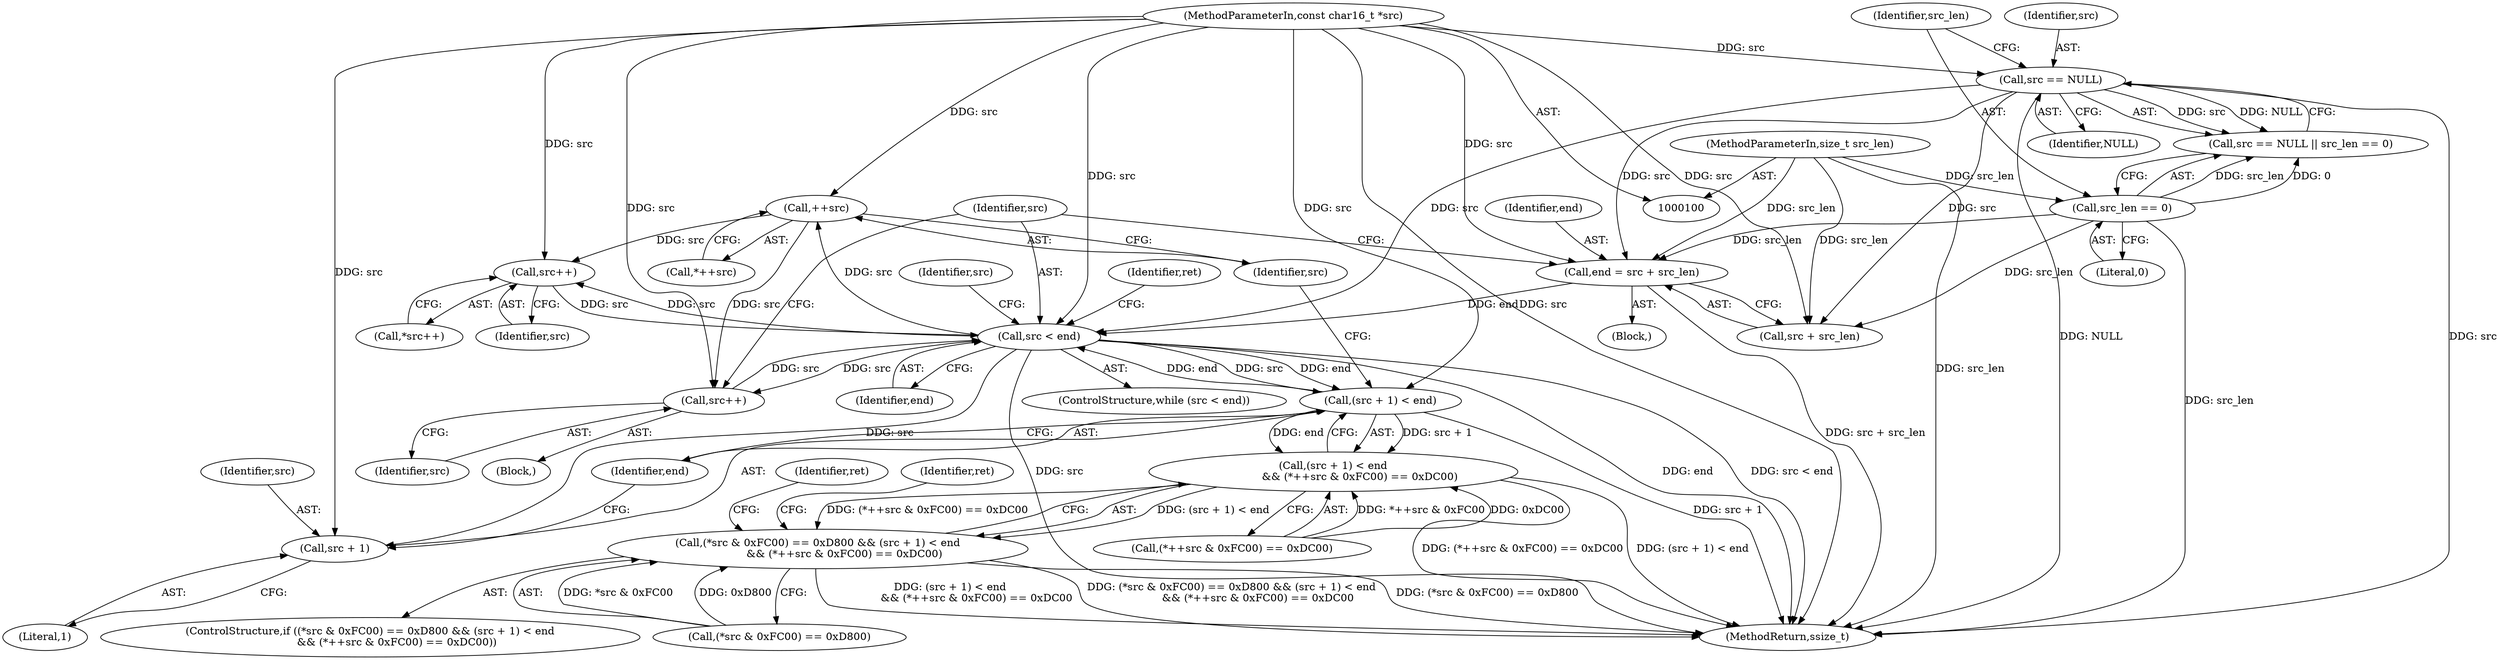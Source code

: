 digraph "1_Android_ecf5fd58a8f50362ce9e8d4245a33d56f29f142b_2@pointer" {
"1000147" [label="(Call,++src)"];
"1000101" [label="(MethodParameterIn,const char16_t *src)"];
"1000126" [label="(Call,src < end)"];
"1000165" [label="(Call,src++)"];
"1000147" [label="(Call,++src)"];
"1000155" [label="(Call,src++)"];
"1000106" [label="(Call,src == NULL)"];
"1000120" [label="(Call,end = src + src_len)"];
"1000109" [label="(Call,src_len == 0)"];
"1000102" [label="(MethodParameterIn,size_t src_len)"];
"1000139" [label="(Call,(src + 1) < end)"];
"1000138" [label="(Call,(src + 1) < end\n                && (*++src & 0xFC00) == 0xDC00)"];
"1000131" [label="(Call,(*src & 0xFC00) == 0xD800 && (src + 1) < end\n                && (*++src & 0xFC00) == 0xDC00)"];
"1000140" [label="(Call,src + 1)"];
"1000125" [label="(ControlStructure,while (src < end))"];
"1000164" [label="(Call,*src++)"];
"1000138" [label="(Call,(src + 1) < end\n                && (*++src & 0xFC00) == 0xDC00)"];
"1000165" [label="(Call,src++)"];
"1000160" [label="(Identifier,ret)"];
"1000155" [label="(Call,src++)"];
"1000153" [label="(Identifier,ret)"];
"1000141" [label="(Identifier,src)"];
"1000156" [label="(Identifier,src)"];
"1000122" [label="(Call,src + src_len)"];
"1000146" [label="(Call,*++src)"];
"1000127" [label="(Identifier,src)"];
"1000144" [label="(Call,(*++src & 0xFC00) == 0xDC00)"];
"1000106" [label="(Call,src == NULL)"];
"1000151" [label="(Block,)"];
"1000103" [label="(Block,)"];
"1000110" [label="(Identifier,src_len)"];
"1000126" [label="(Call,src < end)"];
"1000109" [label="(Call,src_len == 0)"];
"1000148" [label="(Identifier,src)"];
"1000147" [label="(Call,++src)"];
"1000142" [label="(Literal,1)"];
"1000107" [label="(Identifier,src)"];
"1000120" [label="(Call,end = src + src_len)"];
"1000169" [label="(MethodReturn,ssize_t)"];
"1000108" [label="(Identifier,NULL)"];
"1000140" [label="(Call,src + 1)"];
"1000131" [label="(Call,(*src & 0xFC00) == 0xD800 && (src + 1) < end\n                && (*++src & 0xFC00) == 0xDC00)"];
"1000130" [label="(ControlStructure,if ((*src & 0xFC00) == 0xD800 && (src + 1) < end\n                && (*++src & 0xFC00) == 0xDC00))"];
"1000121" [label="(Identifier,end)"];
"1000132" [label="(Call,(*src & 0xFC00) == 0xD800)"];
"1000143" [label="(Identifier,end)"];
"1000139" [label="(Call,(src + 1) < end)"];
"1000128" [label="(Identifier,end)"];
"1000102" [label="(MethodParameterIn,size_t src_len)"];
"1000101" [label="(MethodParameterIn,const char16_t *src)"];
"1000168" [label="(Identifier,ret)"];
"1000111" [label="(Literal,0)"];
"1000166" [label="(Identifier,src)"];
"1000105" [label="(Call,src == NULL || src_len == 0)"];
"1000135" [label="(Identifier,src)"];
"1000147" -> "1000146"  [label="AST: "];
"1000147" -> "1000148"  [label="CFG: "];
"1000148" -> "1000147"  [label="AST: "];
"1000146" -> "1000147"  [label="CFG: "];
"1000101" -> "1000147"  [label="DDG: src"];
"1000126" -> "1000147"  [label="DDG: src"];
"1000147" -> "1000155"  [label="DDG: src"];
"1000147" -> "1000165"  [label="DDG: src"];
"1000101" -> "1000100"  [label="AST: "];
"1000101" -> "1000169"  [label="DDG: src"];
"1000101" -> "1000106"  [label="DDG: src"];
"1000101" -> "1000120"  [label="DDG: src"];
"1000101" -> "1000122"  [label="DDG: src"];
"1000101" -> "1000126"  [label="DDG: src"];
"1000101" -> "1000139"  [label="DDG: src"];
"1000101" -> "1000140"  [label="DDG: src"];
"1000101" -> "1000155"  [label="DDG: src"];
"1000101" -> "1000165"  [label="DDG: src"];
"1000126" -> "1000125"  [label="AST: "];
"1000126" -> "1000128"  [label="CFG: "];
"1000127" -> "1000126"  [label="AST: "];
"1000128" -> "1000126"  [label="AST: "];
"1000135" -> "1000126"  [label="CFG: "];
"1000168" -> "1000126"  [label="CFG: "];
"1000126" -> "1000169"  [label="DDG: src < end"];
"1000126" -> "1000169"  [label="DDG: src"];
"1000126" -> "1000169"  [label="DDG: end"];
"1000165" -> "1000126"  [label="DDG: src"];
"1000155" -> "1000126"  [label="DDG: src"];
"1000106" -> "1000126"  [label="DDG: src"];
"1000120" -> "1000126"  [label="DDG: end"];
"1000139" -> "1000126"  [label="DDG: end"];
"1000126" -> "1000139"  [label="DDG: src"];
"1000126" -> "1000139"  [label="DDG: end"];
"1000126" -> "1000140"  [label="DDG: src"];
"1000126" -> "1000155"  [label="DDG: src"];
"1000126" -> "1000165"  [label="DDG: src"];
"1000165" -> "1000164"  [label="AST: "];
"1000165" -> "1000166"  [label="CFG: "];
"1000166" -> "1000165"  [label="AST: "];
"1000164" -> "1000165"  [label="CFG: "];
"1000155" -> "1000151"  [label="AST: "];
"1000155" -> "1000156"  [label="CFG: "];
"1000156" -> "1000155"  [label="AST: "];
"1000127" -> "1000155"  [label="CFG: "];
"1000106" -> "1000105"  [label="AST: "];
"1000106" -> "1000108"  [label="CFG: "];
"1000107" -> "1000106"  [label="AST: "];
"1000108" -> "1000106"  [label="AST: "];
"1000110" -> "1000106"  [label="CFG: "];
"1000105" -> "1000106"  [label="CFG: "];
"1000106" -> "1000169"  [label="DDG: NULL"];
"1000106" -> "1000169"  [label="DDG: src"];
"1000106" -> "1000105"  [label="DDG: src"];
"1000106" -> "1000105"  [label="DDG: NULL"];
"1000106" -> "1000120"  [label="DDG: src"];
"1000106" -> "1000122"  [label="DDG: src"];
"1000120" -> "1000103"  [label="AST: "];
"1000120" -> "1000122"  [label="CFG: "];
"1000121" -> "1000120"  [label="AST: "];
"1000122" -> "1000120"  [label="AST: "];
"1000127" -> "1000120"  [label="CFG: "];
"1000120" -> "1000169"  [label="DDG: src + src_len"];
"1000109" -> "1000120"  [label="DDG: src_len"];
"1000102" -> "1000120"  [label="DDG: src_len"];
"1000109" -> "1000105"  [label="AST: "];
"1000109" -> "1000111"  [label="CFG: "];
"1000110" -> "1000109"  [label="AST: "];
"1000111" -> "1000109"  [label="AST: "];
"1000105" -> "1000109"  [label="CFG: "];
"1000109" -> "1000169"  [label="DDG: src_len"];
"1000109" -> "1000105"  [label="DDG: src_len"];
"1000109" -> "1000105"  [label="DDG: 0"];
"1000102" -> "1000109"  [label="DDG: src_len"];
"1000109" -> "1000122"  [label="DDG: src_len"];
"1000102" -> "1000100"  [label="AST: "];
"1000102" -> "1000169"  [label="DDG: src_len"];
"1000102" -> "1000122"  [label="DDG: src_len"];
"1000139" -> "1000138"  [label="AST: "];
"1000139" -> "1000143"  [label="CFG: "];
"1000140" -> "1000139"  [label="AST: "];
"1000143" -> "1000139"  [label="AST: "];
"1000148" -> "1000139"  [label="CFG: "];
"1000138" -> "1000139"  [label="CFG: "];
"1000139" -> "1000169"  [label="DDG: src + 1"];
"1000139" -> "1000138"  [label="DDG: src + 1"];
"1000139" -> "1000138"  [label="DDG: end"];
"1000138" -> "1000131"  [label="AST: "];
"1000138" -> "1000144"  [label="CFG: "];
"1000144" -> "1000138"  [label="AST: "];
"1000131" -> "1000138"  [label="CFG: "];
"1000138" -> "1000169"  [label="DDG: (src + 1) < end"];
"1000138" -> "1000169"  [label="DDG: (*++src & 0xFC00) == 0xDC00"];
"1000138" -> "1000131"  [label="DDG: (src + 1) < end"];
"1000138" -> "1000131"  [label="DDG: (*++src & 0xFC00) == 0xDC00"];
"1000144" -> "1000138"  [label="DDG: *++src & 0xFC00"];
"1000144" -> "1000138"  [label="DDG: 0xDC00"];
"1000131" -> "1000130"  [label="AST: "];
"1000131" -> "1000132"  [label="CFG: "];
"1000132" -> "1000131"  [label="AST: "];
"1000153" -> "1000131"  [label="CFG: "];
"1000160" -> "1000131"  [label="CFG: "];
"1000131" -> "1000169"  [label="DDG: (*src & 0xFC00) == 0xD800"];
"1000131" -> "1000169"  [label="DDG: (src + 1) < end\n                && (*++src & 0xFC00) == 0xDC00"];
"1000131" -> "1000169"  [label="DDG: (*src & 0xFC00) == 0xD800 && (src + 1) < end\n                && (*++src & 0xFC00) == 0xDC00"];
"1000132" -> "1000131"  [label="DDG: *src & 0xFC00"];
"1000132" -> "1000131"  [label="DDG: 0xD800"];
"1000140" -> "1000142"  [label="CFG: "];
"1000141" -> "1000140"  [label="AST: "];
"1000142" -> "1000140"  [label="AST: "];
"1000143" -> "1000140"  [label="CFG: "];
}
